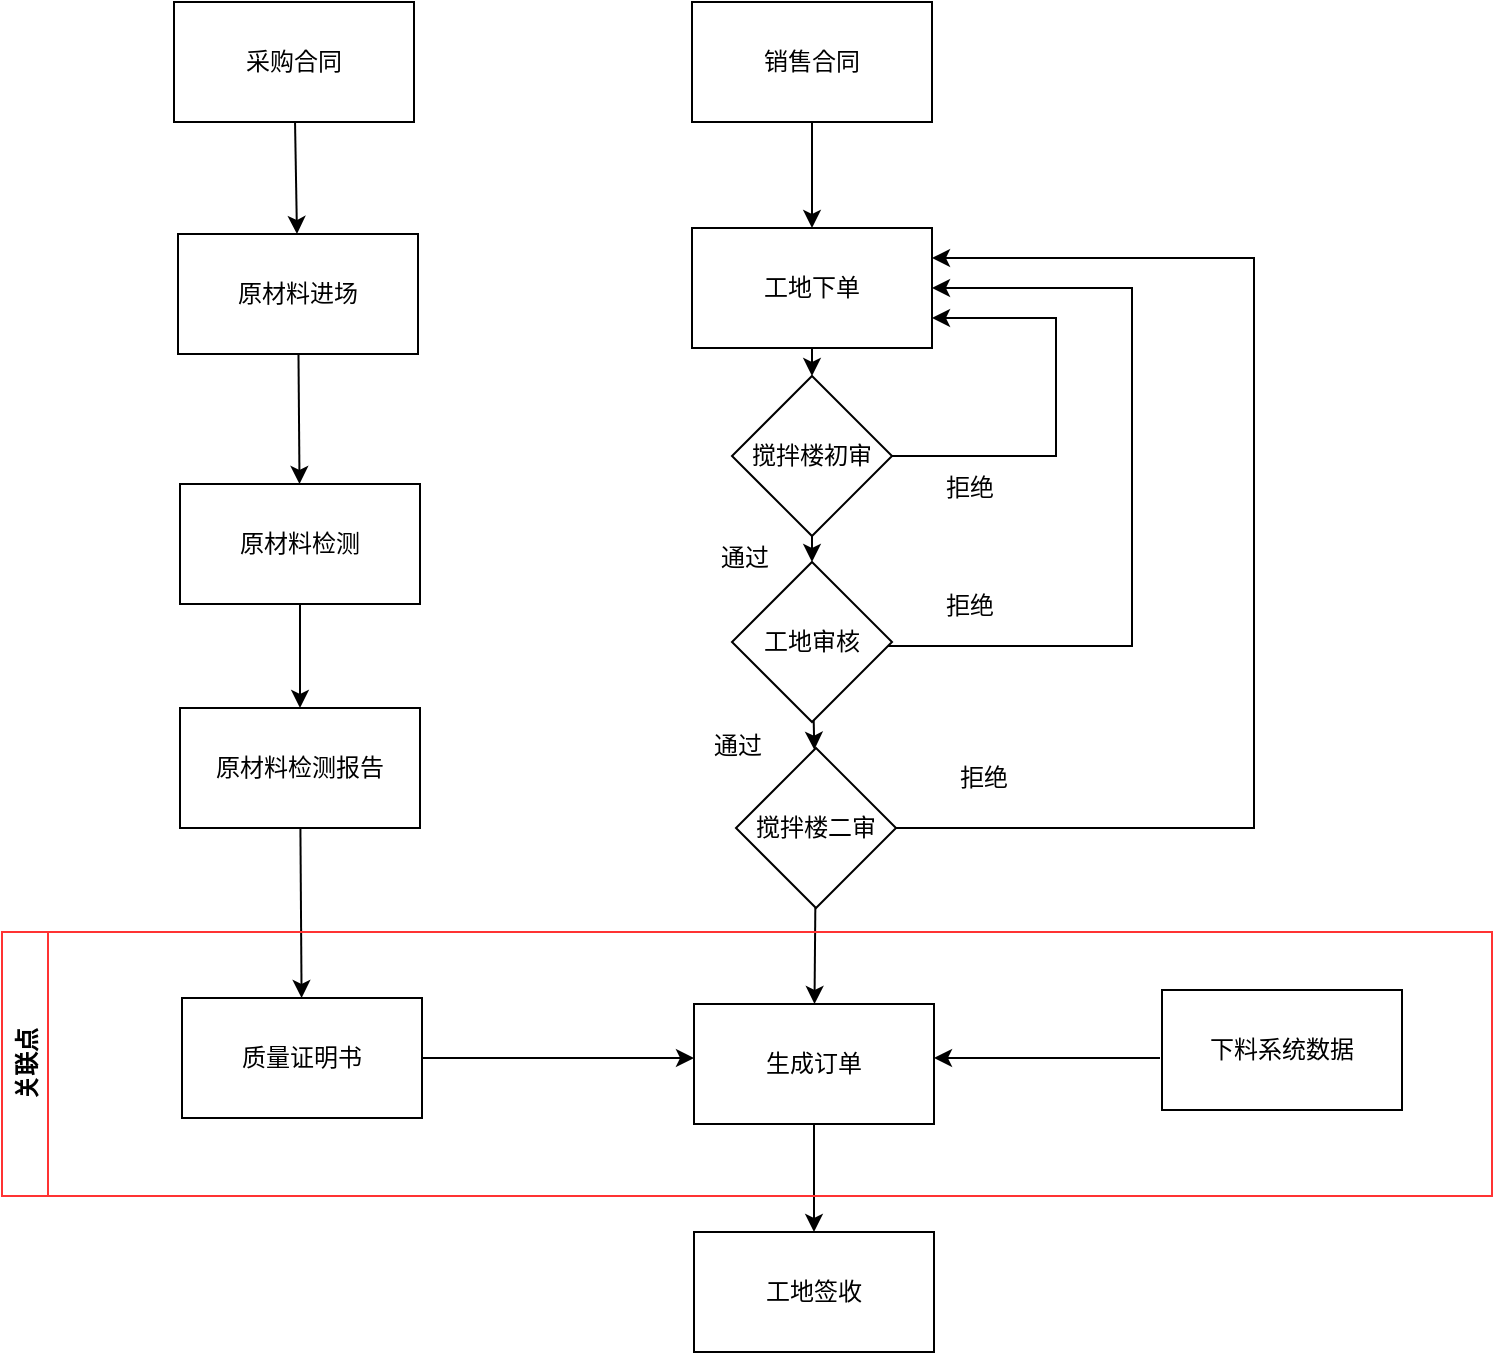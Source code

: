 <mxfile version="18.1.3" type="github">
  <diagram id="xaTnQ6V2i8z_Jt67rTKC" name="第 1 页">
    <mxGraphModel dx="1918" dy="935" grid="0" gridSize="10" guides="1" tooltips="1" connect="1" arrows="1" fold="1" page="1" pageScale="1" pageWidth="827" pageHeight="1169" background="#ffffff" math="0" shadow="0">
      <root>
        <mxCell id="0" />
        <mxCell id="1" parent="0" />
        <mxCell id="6" style="edgeStyle=none;html=1;fontColor=#000000;strokeColor=#000000;" parent="1" source="2" target="3" edge="1">
          <mxGeometry relative="1" as="geometry" />
        </mxCell>
        <mxCell id="2" value="&lt;font color=&quot;#000000&quot;&gt;采购合同&lt;/font&gt;" style="rounded=0;whiteSpace=wrap;html=1;strokeColor=#000000;fillColor=#FFFFFF;" parent="1" vertex="1">
          <mxGeometry x="137" y="115" width="120" height="60" as="geometry" />
        </mxCell>
        <mxCell id="8" style="edgeStyle=none;html=1;fontColor=#000000;strokeColor=#000000;" parent="1" source="3" target="7" edge="1">
          <mxGeometry relative="1" as="geometry" />
        </mxCell>
        <mxCell id="3" value="&lt;font color=&quot;#000000&quot;&gt;原材料进场&lt;/font&gt;" style="rounded=0;whiteSpace=wrap;html=1;strokeColor=#000000;fillColor=#FFFFFF;" parent="1" vertex="1">
          <mxGeometry x="139" y="231" width="120" height="60" as="geometry" />
        </mxCell>
        <mxCell id="10" style="edgeStyle=none;html=1;fontColor=#000000;strokeColor=#000000;" parent="1" source="7" target="9" edge="1">
          <mxGeometry relative="1" as="geometry" />
        </mxCell>
        <mxCell id="7" value="原材料检测" style="rounded=0;whiteSpace=wrap;html=1;fontColor=#000000;strokeColor=#000000;fillColor=#FFFFFF;" parent="1" vertex="1">
          <mxGeometry x="140" y="356" width="120" height="60" as="geometry" />
        </mxCell>
        <mxCell id="66" style="edgeStyle=none;html=1;fontColor=#000000;strokeColor=#000000;" parent="1" source="9" target="38" edge="1">
          <mxGeometry relative="1" as="geometry" />
        </mxCell>
        <mxCell id="9" value="原材料检测报告" style="rounded=0;whiteSpace=wrap;html=1;fontColor=#000000;strokeColor=#000000;fillColor=#FFFFFF;" parent="1" vertex="1">
          <mxGeometry x="140" y="468" width="120" height="60" as="geometry" />
        </mxCell>
        <mxCell id="13" style="edgeStyle=none;html=1;fontColor=#000000;strokeColor=#000000;" parent="1" source="11" target="12" edge="1">
          <mxGeometry relative="1" as="geometry" />
        </mxCell>
        <mxCell id="11" value="销售合同" style="rounded=0;whiteSpace=wrap;html=1;fontColor=#000000;strokeColor=#000000;fillColor=#FFFFFF;" parent="1" vertex="1">
          <mxGeometry x="396" y="115" width="120" height="60" as="geometry" />
        </mxCell>
        <mxCell id="18" style="edgeStyle=none;html=1;fontColor=#000000;strokeColor=#000000;" parent="1" source="12" target="15" edge="1">
          <mxGeometry relative="1" as="geometry" />
        </mxCell>
        <mxCell id="12" value="工地下单" style="rounded=0;whiteSpace=wrap;html=1;fontColor=#000000;strokeColor=#000000;fillColor=#FFFFFF;" parent="1" vertex="1">
          <mxGeometry x="396" y="228" width="120" height="60" as="geometry" />
        </mxCell>
        <mxCell id="57" style="edgeStyle=orthogonalEdgeStyle;html=1;fontColor=#000000;strokeColor=#000000;" parent="1" source="15" target="16" edge="1">
          <mxGeometry relative="1" as="geometry" />
        </mxCell>
        <mxCell id="VgrqbEpPmM0_tDoHrXSY-69" style="edgeStyle=orthogonalEdgeStyle;rounded=0;orthogonalLoop=1;jettySize=auto;html=1;entryX=1;entryY=0.75;entryDx=0;entryDy=0;" parent="1" source="15" target="12" edge="1">
          <mxGeometry relative="1" as="geometry">
            <Array as="points">
              <mxPoint x="578" y="342" />
              <mxPoint x="578" y="273" />
            </Array>
          </mxGeometry>
        </mxCell>
        <mxCell id="15" value="搅拌楼初审" style="rhombus;whiteSpace=wrap;html=1;fontColor=#000000;strokeColor=#000000;fillColor=#FFFFFF;" parent="1" vertex="1">
          <mxGeometry x="416" y="302" width="80" height="80" as="geometry" />
        </mxCell>
        <mxCell id="64" style="edgeStyle=none;html=1;fontColor=#000000;strokeColor=#000000;" parent="1" source="16" target="17" edge="1">
          <mxGeometry relative="1" as="geometry" />
        </mxCell>
        <mxCell id="VgrqbEpPmM0_tDoHrXSY-70" style="edgeStyle=orthogonalEdgeStyle;rounded=0;orthogonalLoop=1;jettySize=auto;html=1;entryX=1;entryY=0.5;entryDx=0;entryDy=0;" parent="1" source="16" target="12" edge="1">
          <mxGeometry relative="1" as="geometry">
            <Array as="points">
              <mxPoint x="616" y="437" />
              <mxPoint x="616" y="258" />
            </Array>
          </mxGeometry>
        </mxCell>
        <mxCell id="16" value="工地审核" style="rhombus;whiteSpace=wrap;html=1;fontColor=#000000;strokeColor=#000000;fillColor=#FFFFFF;" parent="1" vertex="1">
          <mxGeometry x="416" y="395" width="80" height="80" as="geometry" />
        </mxCell>
        <mxCell id="67" style="edgeStyle=none;html=1;fontColor=#000000;strokeColor=#000000;" parent="1" source="17" target="43" edge="1">
          <mxGeometry relative="1" as="geometry" />
        </mxCell>
        <mxCell id="VgrqbEpPmM0_tDoHrXSY-71" style="edgeStyle=orthogonalEdgeStyle;rounded=0;orthogonalLoop=1;jettySize=auto;html=1;entryX=1;entryY=0.25;entryDx=0;entryDy=0;" parent="1" source="17" target="12" edge="1">
          <mxGeometry relative="1" as="geometry">
            <Array as="points">
              <mxPoint x="677" y="528" />
              <mxPoint x="677" y="243" />
            </Array>
          </mxGeometry>
        </mxCell>
        <mxCell id="17" value="搅拌楼二审" style="rhombus;whiteSpace=wrap;html=1;fontColor=#000000;strokeColor=#000000;fillColor=#FFFFFF;" parent="1" vertex="1">
          <mxGeometry x="418" y="488" width="80" height="80" as="geometry" />
        </mxCell>
        <mxCell id="21" value="通过" style="text;html=1;strokeColor=none;fillColor=none;align=center;verticalAlign=middle;whiteSpace=wrap;rounded=0;fontColor=#000000;" parent="1" vertex="1">
          <mxGeometry x="396" y="378" width="53" height="30" as="geometry" />
        </mxCell>
        <mxCell id="26" value="拒绝" style="text;html=1;strokeColor=none;fillColor=none;align=center;verticalAlign=middle;whiteSpace=wrap;rounded=0;fontColor=#000000;" parent="1" vertex="1">
          <mxGeometry x="505" y="402" width="60" height="30" as="geometry" />
        </mxCell>
        <mxCell id="27" value="拒绝" style="text;html=1;strokeColor=none;fillColor=none;align=center;verticalAlign=middle;whiteSpace=wrap;rounded=0;fontColor=#000000;" parent="1" vertex="1">
          <mxGeometry x="512" y="488" width="60" height="30" as="geometry" />
        </mxCell>
        <mxCell id="28" value="拒绝" style="text;html=1;strokeColor=none;fillColor=none;align=center;verticalAlign=middle;whiteSpace=wrap;rounded=0;fontColor=#000000;" parent="1" vertex="1">
          <mxGeometry x="505" y="343" width="60" height="30" as="geometry" />
        </mxCell>
        <mxCell id="49" style="edgeStyle=none;html=1;fontColor=#CC0000;strokeColor=#000000;" parent="1" target="48" edge="1">
          <mxGeometry relative="1" as="geometry">
            <mxPoint x="457" y="673" as="sourcePoint" />
          </mxGeometry>
        </mxCell>
        <mxCell id="69" style="edgeStyle=none;html=1;fontColor=#000000;strokeColor=#000000;" parent="1" edge="1">
          <mxGeometry relative="1" as="geometry">
            <mxPoint x="630" y="643.0" as="sourcePoint" />
            <mxPoint x="517" y="643" as="targetPoint" />
          </mxGeometry>
        </mxCell>
        <mxCell id="42" style="edgeStyle=none;html=1;fontColor=#000000;strokeColor=#000000;" parent="1" source="38" edge="1">
          <mxGeometry relative="1" as="geometry">
            <mxPoint x="397" y="643" as="targetPoint" />
          </mxGeometry>
        </mxCell>
        <mxCell id="38" value="质量证明书" style="rounded=0;whiteSpace=wrap;html=1;fontColor=#000000;strokeColor=#000000;fillColor=#FFFFFF;" parent="1" vertex="1">
          <mxGeometry x="141" y="613" width="120" height="60" as="geometry" />
        </mxCell>
        <mxCell id="48" value="&lt;font color=&quot;#000000&quot;&gt;工地签收&lt;/font&gt;" style="rounded=0;whiteSpace=wrap;html=1;fontColor=#CC0000;strokeColor=#000000;fillColor=#FFFFFF;" parent="1" vertex="1">
          <mxGeometry x="397" y="730" width="120" height="60" as="geometry" />
        </mxCell>
        <mxCell id="22" value="通过" style="text;html=1;strokeColor=none;fillColor=none;align=center;verticalAlign=middle;whiteSpace=wrap;rounded=0;fontColor=#000000;" parent="1" vertex="1">
          <mxGeometry x="389" y="472" width="60" height="30" as="geometry" />
        </mxCell>
        <mxCell id="VgrqbEpPmM0_tDoHrXSY-74" value="关联点" style="swimlane;horizontal=0;startSize=23;strokeColor=#FF3333;" parent="1" vertex="1">
          <mxGeometry x="51" y="580" width="745" height="132" as="geometry">
            <mxRectangle x="41" y="76" width="24" height="139" as="alternateBounds" />
          </mxGeometry>
        </mxCell>
        <mxCell id="VgrqbEpPmM0_tDoHrXSY-75" value="下料系统数据" style="rounded=0;whiteSpace=wrap;html=1;fontColor=#000000;strokeColor=#000000;fillColor=#FFFFFF;" parent="VgrqbEpPmM0_tDoHrXSY-74" vertex="1">
          <mxGeometry x="580" y="29" width="120" height="60" as="geometry" />
        </mxCell>
        <mxCell id="43" value="生成订单" style="rounded=0;whiteSpace=wrap;html=1;fontColor=#000000;strokeColor=#000000;fillColor=#FFFFFF;" parent="VgrqbEpPmM0_tDoHrXSY-74" vertex="1">
          <mxGeometry x="346" y="36" width="120" height="60" as="geometry" />
        </mxCell>
      </root>
    </mxGraphModel>
  </diagram>
</mxfile>
